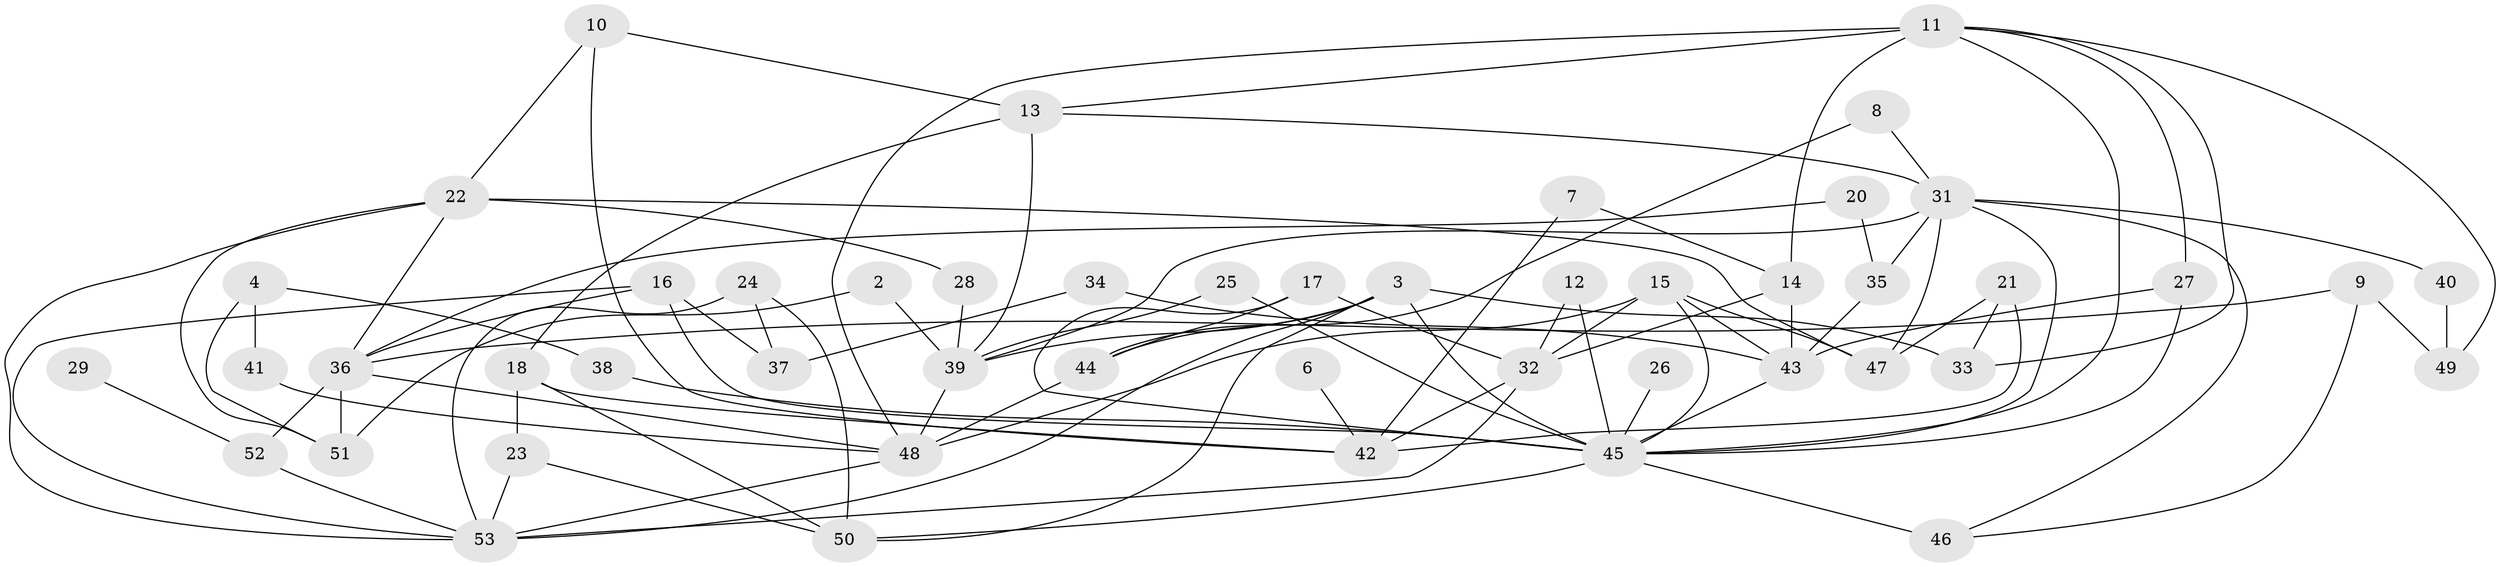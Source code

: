 // original degree distribution, {0: 0.0380952380952381, 4: 0.14285714285714285, 2: 0.19047619047619047, 1: 0.13333333333333333, 6: 0.02857142857142857, 3: 0.37142857142857144, 5: 0.08571428571428572, 10: 0.009523809523809525}
// Generated by graph-tools (version 1.1) at 2025/49/03/09/25 03:49:13]
// undirected, 49 vertices, 97 edges
graph export_dot {
graph [start="1"]
  node [color=gray90,style=filled];
  2;
  3;
  4;
  6;
  7;
  8;
  9;
  10;
  11;
  12;
  13;
  14;
  15;
  16;
  17;
  18;
  20;
  21;
  22;
  23;
  24;
  25;
  26;
  27;
  28;
  29;
  31;
  32;
  33;
  34;
  35;
  36;
  37;
  38;
  39;
  40;
  41;
  42;
  43;
  44;
  45;
  46;
  47;
  48;
  49;
  50;
  51;
  52;
  53;
  2 -- 39 [weight=1.0];
  2 -- 51 [weight=1.0];
  3 -- 33 [weight=1.0];
  3 -- 39 [weight=1.0];
  3 -- 44 [weight=1.0];
  3 -- 45 [weight=1.0];
  3 -- 50 [weight=1.0];
  3 -- 53 [weight=1.0];
  4 -- 38 [weight=1.0];
  4 -- 41 [weight=1.0];
  4 -- 51 [weight=1.0];
  6 -- 42 [weight=1.0];
  7 -- 14 [weight=1.0];
  7 -- 42 [weight=1.0];
  8 -- 31 [weight=1.0];
  8 -- 44 [weight=1.0];
  9 -- 36 [weight=1.0];
  9 -- 46 [weight=1.0];
  9 -- 49 [weight=1.0];
  10 -- 13 [weight=1.0];
  10 -- 22 [weight=1.0];
  10 -- 42 [weight=1.0];
  11 -- 13 [weight=1.0];
  11 -- 14 [weight=2.0];
  11 -- 27 [weight=1.0];
  11 -- 33 [weight=1.0];
  11 -- 45 [weight=1.0];
  11 -- 48 [weight=1.0];
  11 -- 49 [weight=1.0];
  12 -- 32 [weight=1.0];
  12 -- 45 [weight=2.0];
  13 -- 18 [weight=1.0];
  13 -- 31 [weight=1.0];
  13 -- 39 [weight=1.0];
  14 -- 32 [weight=1.0];
  14 -- 43 [weight=1.0];
  15 -- 32 [weight=1.0];
  15 -- 43 [weight=1.0];
  15 -- 45 [weight=1.0];
  15 -- 47 [weight=1.0];
  15 -- 48 [weight=1.0];
  16 -- 36 [weight=1.0];
  16 -- 37 [weight=1.0];
  16 -- 45 [weight=1.0];
  16 -- 53 [weight=1.0];
  17 -- 32 [weight=1.0];
  17 -- 44 [weight=1.0];
  17 -- 45 [weight=1.0];
  18 -- 23 [weight=1.0];
  18 -- 42 [weight=1.0];
  18 -- 50 [weight=1.0];
  20 -- 35 [weight=1.0];
  20 -- 36 [weight=1.0];
  21 -- 33 [weight=1.0];
  21 -- 42 [weight=1.0];
  21 -- 47 [weight=1.0];
  22 -- 28 [weight=1.0];
  22 -- 36 [weight=1.0];
  22 -- 47 [weight=1.0];
  22 -- 51 [weight=1.0];
  22 -- 53 [weight=1.0];
  23 -- 50 [weight=1.0];
  23 -- 53 [weight=1.0];
  24 -- 37 [weight=1.0];
  24 -- 50 [weight=1.0];
  24 -- 53 [weight=1.0];
  25 -- 39 [weight=1.0];
  25 -- 45 [weight=1.0];
  26 -- 45 [weight=1.0];
  27 -- 43 [weight=1.0];
  27 -- 45 [weight=1.0];
  28 -- 39 [weight=1.0];
  29 -- 52 [weight=1.0];
  31 -- 35 [weight=1.0];
  31 -- 39 [weight=1.0];
  31 -- 40 [weight=1.0];
  31 -- 45 [weight=1.0];
  31 -- 46 [weight=1.0];
  31 -- 47 [weight=1.0];
  32 -- 42 [weight=1.0];
  32 -- 53 [weight=1.0];
  34 -- 37 [weight=1.0];
  34 -- 43 [weight=1.0];
  35 -- 43 [weight=1.0];
  36 -- 48 [weight=1.0];
  36 -- 51 [weight=1.0];
  36 -- 52 [weight=1.0];
  38 -- 45 [weight=1.0];
  39 -- 48 [weight=1.0];
  40 -- 49 [weight=1.0];
  41 -- 48 [weight=1.0];
  43 -- 45 [weight=1.0];
  44 -- 48 [weight=1.0];
  45 -- 46 [weight=2.0];
  45 -- 50 [weight=1.0];
  48 -- 53 [weight=1.0];
  52 -- 53 [weight=1.0];
}

